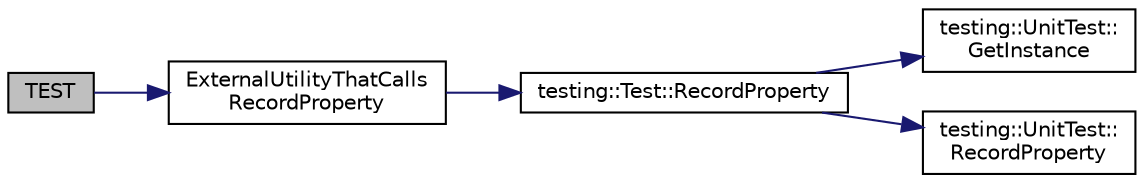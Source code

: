 digraph "TEST"
{
  edge [fontname="Helvetica",fontsize="10",labelfontname="Helvetica",labelfontsize="10"];
  node [fontname="Helvetica",fontsize="10",shape=record];
  rankdir="LR";
  Node104 [label="TEST",height=0.2,width=0.4,color="black", fillcolor="grey75", style="filled", fontcolor="black"];
  Node104 -> Node105 [color="midnightblue",fontsize="10",style="solid",fontname="Helvetica"];
  Node105 [label="ExternalUtilityThatCalls\lRecordProperty",height=0.2,width=0.4,color="black", fillcolor="white", style="filled",URL="$d8/d08/gtest__xml__output__unittest___8cc.html#a8a5eb3769c1d7482bf69f3a03862c6a6"];
  Node105 -> Node106 [color="midnightblue",fontsize="10",style="solid",fontname="Helvetica"];
  Node106 [label="testing::Test::RecordProperty",height=0.2,width=0.4,color="black", fillcolor="white", style="filled",URL="$df/d69/classtesting_1_1_test.html#a1559ce1c83f56993b582650c091535a7"];
  Node106 -> Node107 [color="midnightblue",fontsize="10",style="solid",fontname="Helvetica"];
  Node107 [label="testing::UnitTest::\lGetInstance",height=0.2,width=0.4,color="black", fillcolor="white", style="filled",URL="$d7/d47/classtesting_1_1_unit_test.html#a24192400b70b3b946746954e9574fb8e"];
  Node106 -> Node108 [color="midnightblue",fontsize="10",style="solid",fontname="Helvetica"];
  Node108 [label="testing::UnitTest::\lRecordProperty",height=0.2,width=0.4,color="black", fillcolor="white", style="filled",URL="$d7/d47/classtesting_1_1_unit_test.html#a2c96a4a02c34095e07c6999e7686367f"];
}
